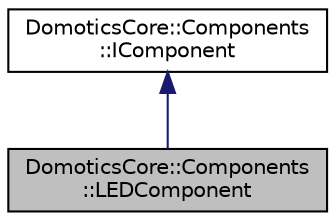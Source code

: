 digraph "DomoticsCore::Components::LEDComponent"
{
 // LATEX_PDF_SIZE
  edge [fontname="Helvetica",fontsize="10",labelfontname="Helvetica",labelfontsize="10"];
  node [fontname="Helvetica",fontsize="10",shape=record];
  Node1 [label="DomoticsCore::Components\l::LEDComponent",height=0.2,width=0.4,color="black", fillcolor="grey75", style="filled", fontcolor="black",tooltip="Drives one or more LEDs (single-color or RGB) with PWM brightness and effects."];
  Node2 -> Node1 [dir="back",color="midnightblue",fontsize="10",style="solid",fontname="Helvetica"];
  Node2 [label="DomoticsCore::Components\l::IComponent",height=0.2,width=0.4,color="black", fillcolor="white", style="filled",URL="$classDomoticsCore_1_1Components_1_1IComponent.html",tooltip="Base interface for all DomoticsCore components Provides lifecycle management, dependency resolution,..."];
}
